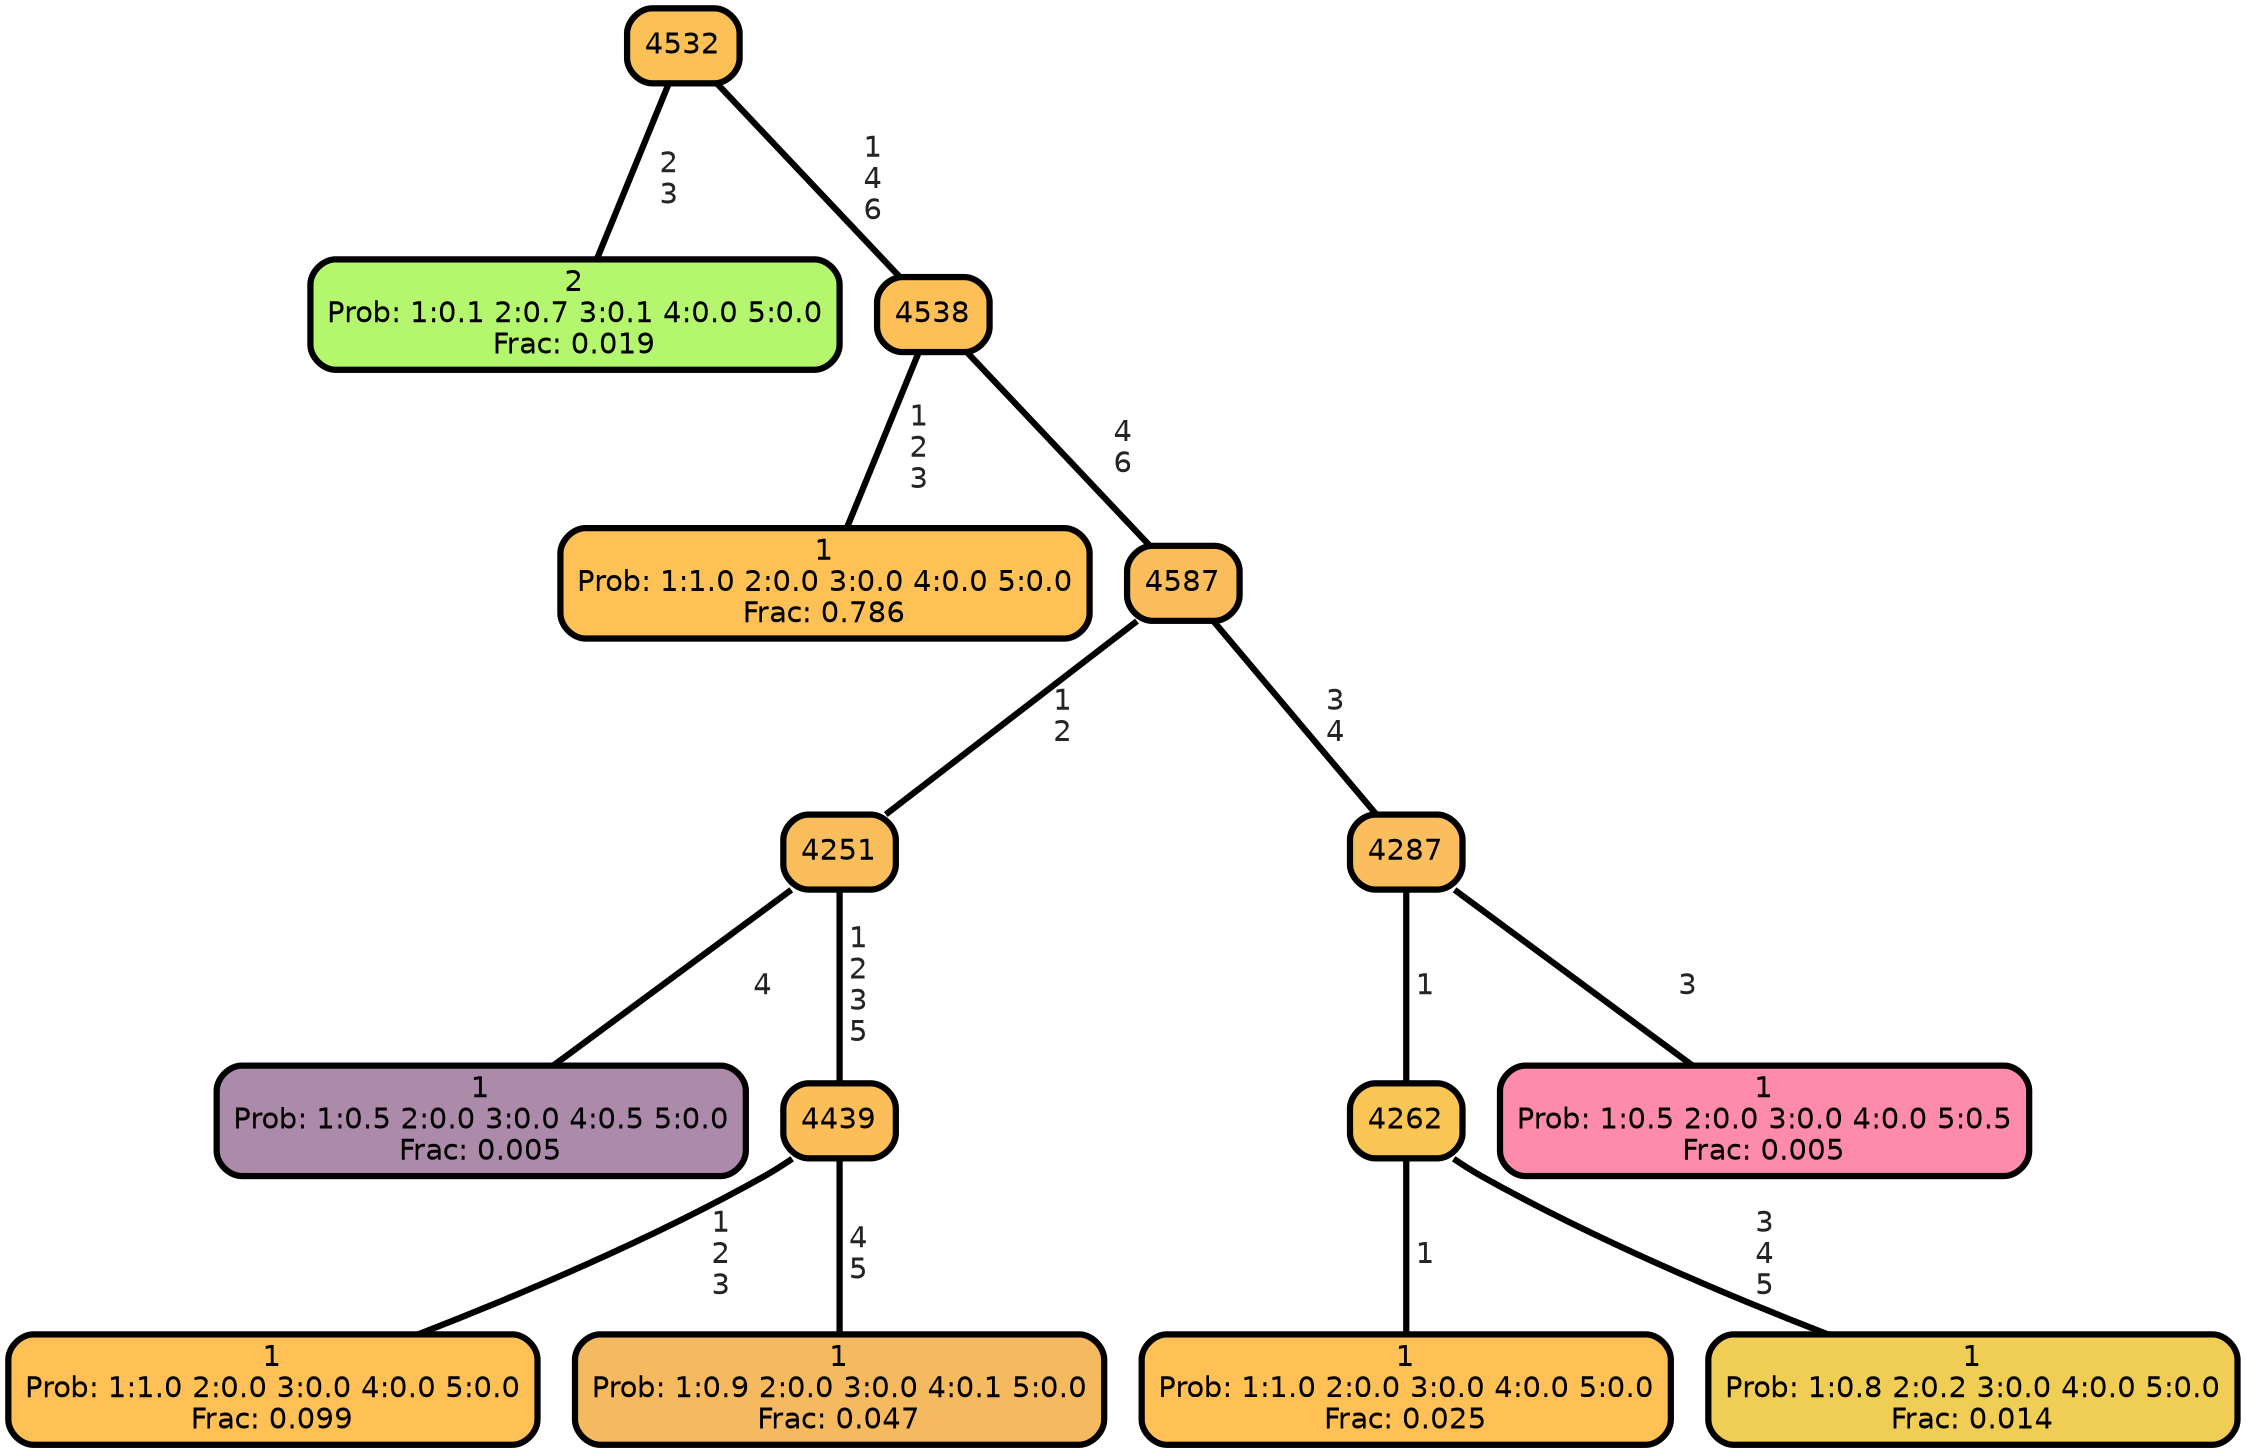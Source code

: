 graph Tree {
node [shape=box, style="filled, rounded",color="black",penwidth="3",fontcolor="black",                 fontname=helvetica] ;
graph [ranksep="0 equally", splines=straight,                 bgcolor=transparent, dpi=200] ;
edge [fontname=helvetica, fontweight=bold,fontcolor=grey14,color=black] ;
0 [label="2
Prob: 1:0.1 2:0.7 3:0.1 4:0.0 5:0.0
Frac: 0.019", fillcolor="#b4f66d"] ;
1 [label="4532", fillcolor="#fbc157"] ;
2 [label="1
Prob: 1:1.0 2:0.0 3:0.0 4:0.0 5:0.0
Frac: 0.786", fillcolor="#fec155"] ;
3 [label="4538", fillcolor="#fdc056"] ;
4 [label="1
Prob: 1:0.5 2:0.0 3:0.0 4:0.5 5:0.0
Frac: 0.005", fillcolor="#ac8baa"] ;
5 [label="4251", fillcolor="#f9bd5b"] ;
6 [label="1
Prob: 1:1.0 2:0.0 3:0.0 4:0.0 5:0.0
Frac: 0.099", fillcolor="#ffc155"] ;
7 [label="4439", fillcolor="#fbbe58"] ;
8 [label="1
Prob: 1:0.9 2:0.0 3:0.0 4:0.1 5:0.0
Frac: 0.047", fillcolor="#f5ba5f"] ;
9 [label="4587", fillcolor="#f9bd5c"] ;
10 [label="1
Prob: 1:1.0 2:0.0 3:0.0 4:0.0 5:0.0
Frac: 0.025", fillcolor="#ffc155"] ;
11 [label="4262", fillcolor="#f9c555"] ;
12 [label="1
Prob: 1:0.8 2:0.2 3:0.0 4:0.0 5:0.0
Frac: 0.014", fillcolor="#f0cd55"] ;
13 [label="4287", fillcolor="#fabe5f"] ;
14 [label="1
Prob: 1:0.5 2:0.0 3:0.0 4:0.0 5:0.5
Frac: 0.005", fillcolor="#ff8baa"] ;
1 -- 0 [label=" 2\n 3",penwidth=3] ;
1 -- 3 [label=" 1\n 4\n 6",penwidth=3] ;
3 -- 2 [label=" 1\n 2\n 3",penwidth=3] ;
3 -- 9 [label=" 4\n 6",penwidth=3] ;
5 -- 4 [label=" 4",penwidth=3] ;
5 -- 7 [label=" 1\n 2\n 3\n 5",penwidth=3] ;
7 -- 6 [label=" 1\n 2\n 3",penwidth=3] ;
7 -- 8 [label=" 4\n 5",penwidth=3] ;
9 -- 5 [label=" 1\n 2",penwidth=3] ;
9 -- 13 [label=" 3\n 4",penwidth=3] ;
11 -- 10 [label=" 1",penwidth=3] ;
11 -- 12 [label=" 3\n 4\n 5",penwidth=3] ;
13 -- 11 [label=" 1",penwidth=3] ;
13 -- 14 [label=" 3",penwidth=3] ;
{rank = same;}}